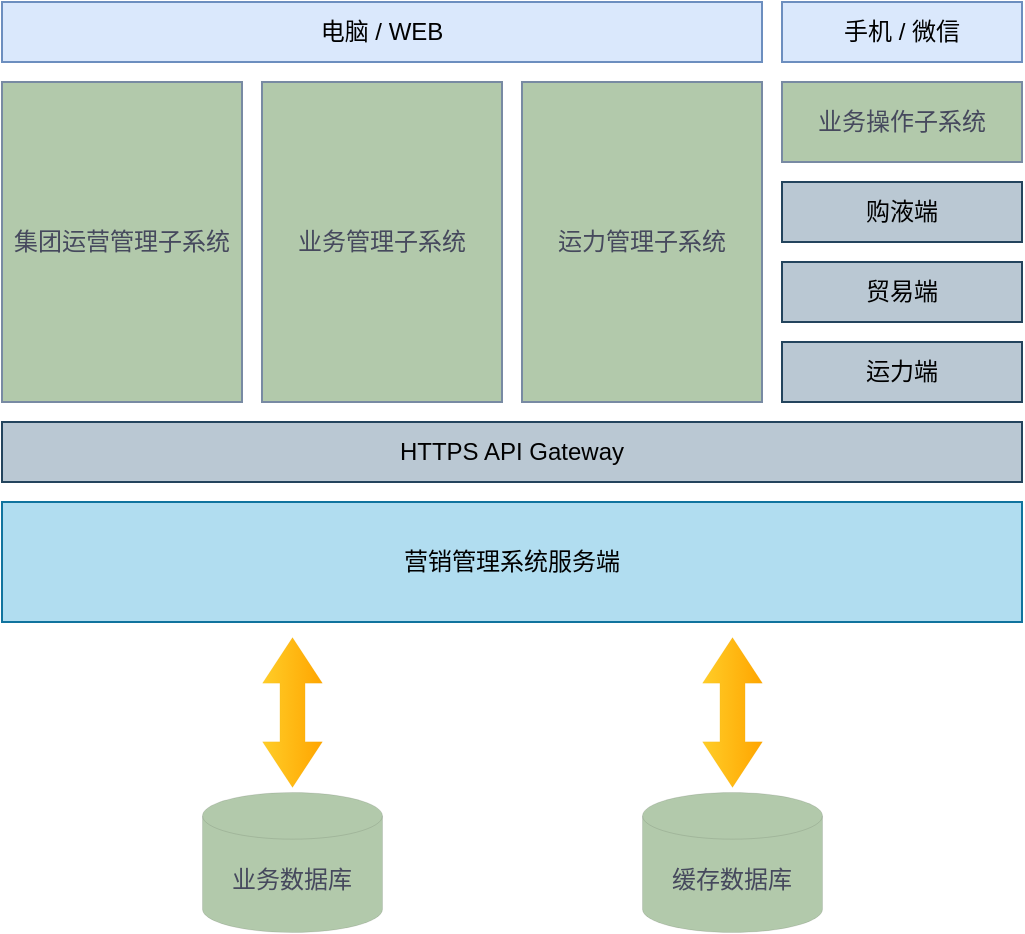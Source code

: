 <mxfile version="16.1.0" type="github">
  <diagram id="x0EZh-DOJBQfG6QSc-WA" name="Page-1">
    <mxGraphModel dx="988" dy="643" grid="1" gridSize="10" guides="1" tooltips="1" connect="1" arrows="1" fold="1" page="1" pageScale="1" pageWidth="827" pageHeight="1169" math="0" shadow="0">
      <root>
        <mxCell id="0" />
        <mxCell id="1" parent="0" />
        <mxCell id="-MnHde-2bp_Zg5yJfrEA-1" value="业务管理子系统" style="rounded=0;whiteSpace=wrap;html=1;fillColor=#B2C9AB;strokeColor=#788AA3;fontColor=#46495D;" vertex="1" parent="1">
          <mxGeometry x="250" y="250" width="120" height="160" as="geometry" />
        </mxCell>
        <mxCell id="-MnHde-2bp_Zg5yJfrEA-2" value="集团运营管理子系统" style="rounded=0;whiteSpace=wrap;html=1;fillColor=#B2C9AB;strokeColor=#788AA3;fontColor=#46495D;" vertex="1" parent="1">
          <mxGeometry x="120" y="250" width="120" height="160" as="geometry" />
        </mxCell>
        <mxCell id="-MnHde-2bp_Zg5yJfrEA-3" value="运力管理子系统" style="rounded=0;whiteSpace=wrap;html=1;fillColor=#B2C9AB;strokeColor=#788AA3;fontColor=#46495D;" vertex="1" parent="1">
          <mxGeometry x="380" y="250" width="120" height="160" as="geometry" />
        </mxCell>
        <mxCell id="-MnHde-2bp_Zg5yJfrEA-4" value="业务操作子系统" style="rounded=0;whiteSpace=wrap;html=1;fillColor=#B2C9AB;strokeColor=#788AA3;fontColor=#46495D;" vertex="1" parent="1">
          <mxGeometry x="510" y="250" width="120" height="40" as="geometry" />
        </mxCell>
        <mxCell id="-MnHde-2bp_Zg5yJfrEA-5" value="购液端" style="rounded=0;whiteSpace=wrap;html=1;fillColor=#bac8d3;strokeColor=#23445d;labelBorderColor=none;labelBackgroundColor=none;horizontal=1;" vertex="1" parent="1">
          <mxGeometry x="510" y="300" width="120" height="30" as="geometry" />
        </mxCell>
        <mxCell id="-MnHde-2bp_Zg5yJfrEA-6" value="贸易端" style="rounded=0;whiteSpace=wrap;html=1;fillColor=#bac8d3;strokeColor=#23445d;labelBorderColor=none;labelBackgroundColor=none;horizontal=1;" vertex="1" parent="1">
          <mxGeometry x="510" y="340" width="120" height="30" as="geometry" />
        </mxCell>
        <mxCell id="-MnHde-2bp_Zg5yJfrEA-7" value="运力端" style="rounded=0;whiteSpace=wrap;html=1;fillColor=#bac8d3;strokeColor=#23445d;labelBorderColor=none;labelBackgroundColor=none;horizontal=1;" vertex="1" parent="1">
          <mxGeometry x="510" y="380" width="120" height="30" as="geometry" />
        </mxCell>
        <mxCell id="-MnHde-2bp_Zg5yJfrEA-9" value="营销管理系统服务端" style="rounded=0;whiteSpace=wrap;html=1;fillColor=#b1ddf0;strokeColor=#10739e;" vertex="1" parent="1">
          <mxGeometry x="120" y="460" width="510" height="60" as="geometry" />
        </mxCell>
        <mxCell id="-MnHde-2bp_Zg5yJfrEA-11" value="手机 / 微信" style="rounded=0;whiteSpace=wrap;html=1;fillColor=#dae8fc;strokeColor=#6c8ebf;labelBorderColor=none;labelBackgroundColor=none;horizontal=1;" vertex="1" parent="1">
          <mxGeometry x="510" y="210" width="120" height="30" as="geometry" />
        </mxCell>
        <mxCell id="-MnHde-2bp_Zg5yJfrEA-12" value="电脑 / WEB" style="rounded=0;whiteSpace=wrap;html=1;fillColor=#dae8fc;strokeColor=#6c8ebf;labelBorderColor=none;labelBackgroundColor=none;horizontal=1;" vertex="1" parent="1">
          <mxGeometry x="120" y="210" width="380" height="30" as="geometry" />
        </mxCell>
        <mxCell id="-MnHde-2bp_Zg5yJfrEA-13" value="HTTPS API Gateway" style="rounded=0;whiteSpace=wrap;html=1;fillColor=#bac8d3;strokeColor=#23445d;labelBorderColor=none;labelBackgroundColor=none;horizontal=1;" vertex="1" parent="1">
          <mxGeometry x="120" y="420" width="510" height="30" as="geometry" />
        </mxCell>
        <mxCell id="-MnHde-2bp_Zg5yJfrEA-16" value="业务数据库" style="strokeWidth=0;html=1;shape=mxgraph.flowchart.database;whiteSpace=wrap;rounded=0;sketch=0;fontColor=#46495D;fillColor=#B2C9AB;spacing=1;spacingTop=18;" vertex="1" parent="1">
          <mxGeometry x="220" y="605" width="90" height="70" as="geometry" />
        </mxCell>
        <mxCell id="-MnHde-2bp_Zg5yJfrEA-17" value="缓存数据库" style="strokeWidth=0;html=1;shape=mxgraph.flowchart.database;whiteSpace=wrap;rounded=0;sketch=0;fontColor=#46495D;fillColor=#B2C9AB;spacing=2;spacingTop=18;" vertex="1" parent="1">
          <mxGeometry x="440" y="605" width="90" height="70" as="geometry" />
        </mxCell>
        <mxCell id="-MnHde-2bp_Zg5yJfrEA-18" value="" style="html=1;shadow=0;dashed=0;align=center;verticalAlign=middle;shape=mxgraph.arrows2.twoWayArrow;dy=0.58;dx=22.83;rounded=0;sketch=0;strokeColor=#d79b00;strokeWidth=0;fillColor=#ffcd28;rotation=-90;gradientColor=#ffa500;" vertex="1" parent="1">
          <mxGeometry x="227.5" y="550" width="75" height="30" as="geometry" />
        </mxCell>
        <mxCell id="-MnHde-2bp_Zg5yJfrEA-20" value="" style="html=1;shadow=0;dashed=0;align=center;verticalAlign=middle;shape=mxgraph.arrows2.twoWayArrow;dy=0.58;dx=22.83;rounded=0;sketch=0;strokeColor=#d79b00;strokeWidth=0;fillColor=#ffcd28;rotation=-90;gradientColor=#ffa500;" vertex="1" parent="1">
          <mxGeometry x="447.5" y="550" width="75" height="30" as="geometry" />
        </mxCell>
      </root>
    </mxGraphModel>
  </diagram>
</mxfile>
